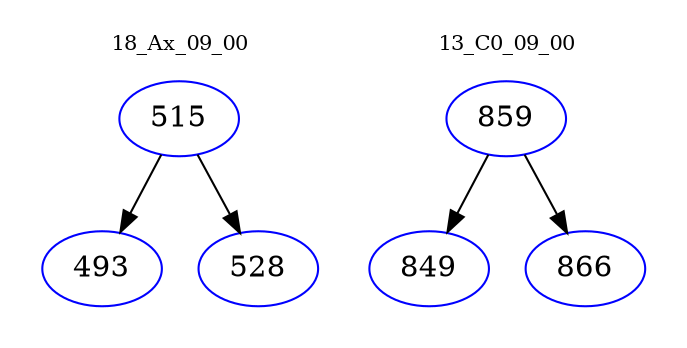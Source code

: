 digraph{
subgraph cluster_0 {
color = white
label = "18_Ax_09_00";
fontsize=10;
T0_515 [label="515", color="blue"]
T0_515 -> T0_493 [color="black"]
T0_493 [label="493", color="blue"]
T0_515 -> T0_528 [color="black"]
T0_528 [label="528", color="blue"]
}
subgraph cluster_1 {
color = white
label = "13_C0_09_00";
fontsize=10;
T1_859 [label="859", color="blue"]
T1_859 -> T1_849 [color="black"]
T1_849 [label="849", color="blue"]
T1_859 -> T1_866 [color="black"]
T1_866 [label="866", color="blue"]
}
}
